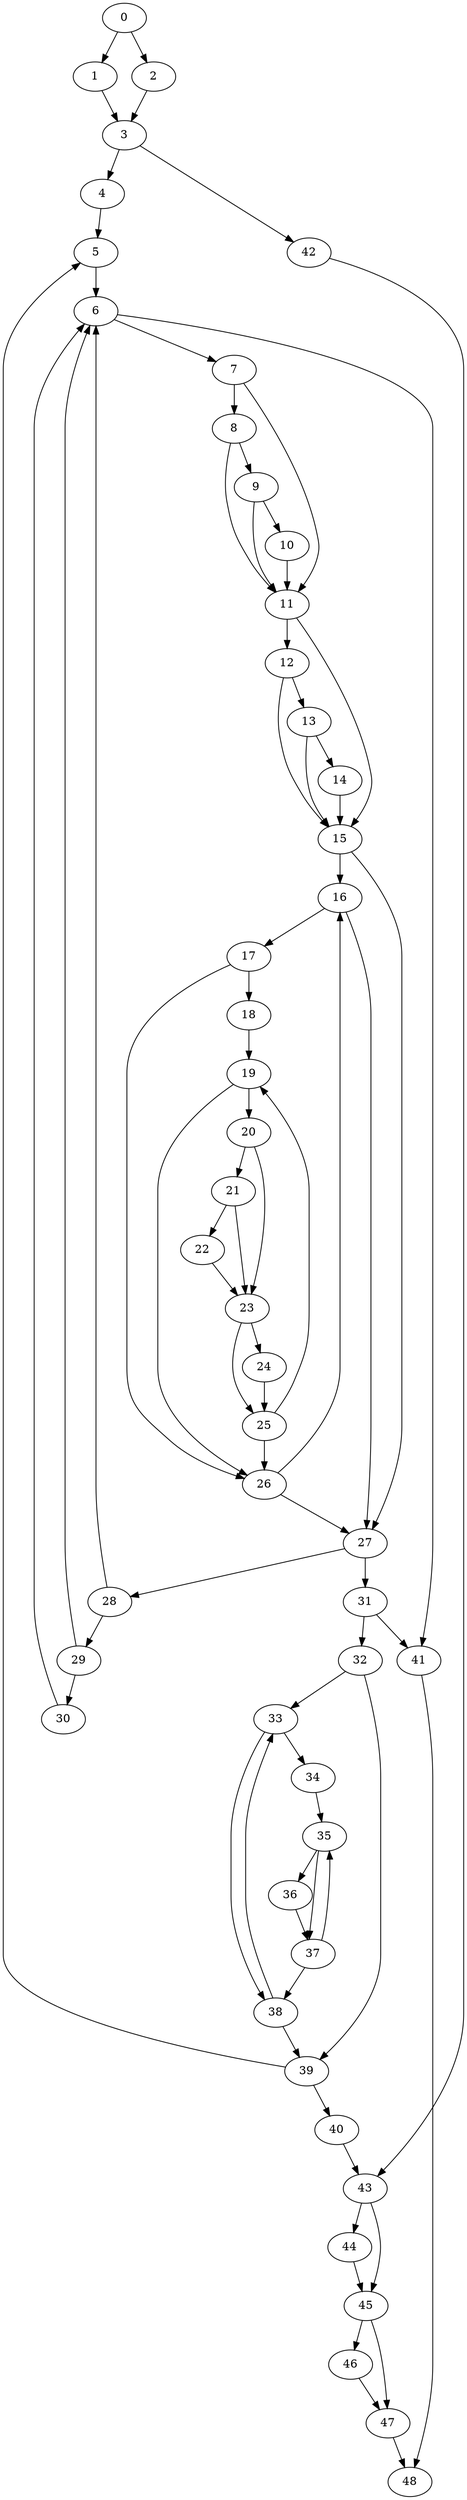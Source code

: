 digraph {
	0
	1
	2
	3
	4
	5
	6
	7
	8
	9
	10
	11
	12
	13
	14
	15
	16
	17
	18
	19
	20
	21
	22
	23
	24
	25
	26
	27
	28
	29
	30
	31
	32
	33
	34
	35
	36
	37
	38
	39
	40
	41
	42
	43
	44
	45
	46
	47
	48
	40 -> 43
	42 -> 43
	13 -> 14
	19 -> 20
	27 -> 28
	6 -> 41
	31 -> 41
	43 -> 44
	41 -> 48
	47 -> 48
	8 -> 9
	11 -> 12
	27 -> 31
	35 -> 36
	15 -> 27
	16 -> 27
	26 -> 27
	31 -> 32
	45 -> 47
	46 -> 47
	7 -> 8
	9 -> 11
	10 -> 11
	7 -> 11
	8 -> 11
	17 -> 18
	20 -> 23
	21 -> 23
	22 -> 23
	29 -> 30
	32 -> 33
	38 -> 33
	33 -> 34
	3 -> 4
	6 -> 7
	23 -> 24
	17 -> 26
	19 -> 26
	25 -> 26
	39 -> 40
	1 -> 3
	2 -> 3
	11 -> 15
	12 -> 15
	13 -> 15
	14 -> 15
	20 -> 21
	21 -> 22
	43 -> 45
	44 -> 45
	45 -> 46
	5 -> 6
	28 -> 6
	29 -> 6
	30 -> 6
	9 -> 10
	12 -> 13
	28 -> 29
	23 -> 25
	24 -> 25
	34 -> 35
	37 -> 35
	35 -> 37
	36 -> 37
	33 -> 38
	37 -> 38
	0 -> 1
	15 -> 16
	26 -> 16
	18 -> 19
	25 -> 19
	3 -> 42
	0 -> 2
	4 -> 5
	39 -> 5
	16 -> 17
	38 -> 39
	32 -> 39
}
